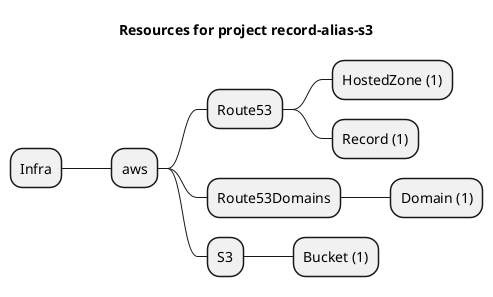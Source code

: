 @startmindmap
title Resources for project record-alias-s3
skinparam monochrome true
+ Infra
++ aws
+++ Route53
++++ HostedZone (1)
++++ Record (1)
+++ Route53Domains
++++ Domain (1)
+++ S3
++++ Bucket (1)
@endmindmap